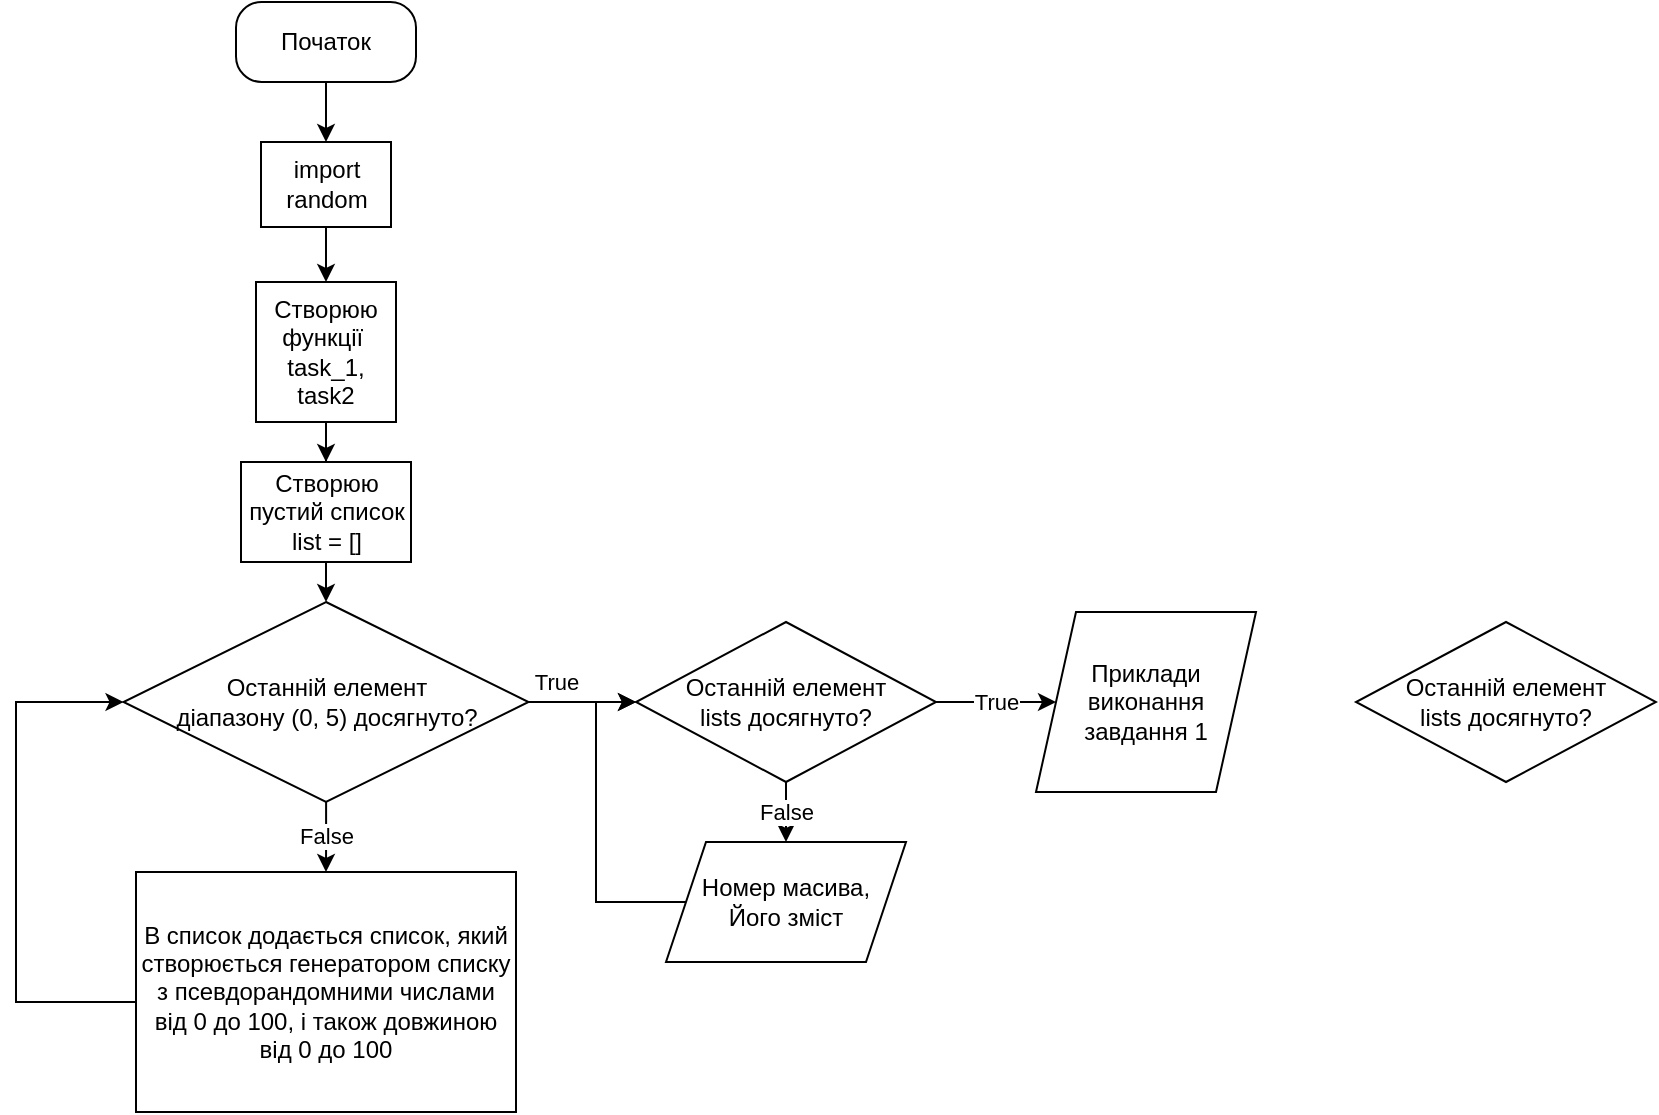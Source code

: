 <mxfile version="26.0.9">
  <diagram name="Страница — 1" id="qWGQlonzMjsD8kdflMPy">
    <mxGraphModel dx="1728" dy="943" grid="1" gridSize="10" guides="1" tooltips="1" connect="1" arrows="1" fold="1" page="1" pageScale="1" pageWidth="827" pageHeight="1169" math="0" shadow="0">
      <root>
        <mxCell id="0" />
        <mxCell id="1" parent="0" />
        <mxCell id="Q6LoFRK1cY-GSkwzo7A9-25" value="" style="edgeStyle=orthogonalEdgeStyle;rounded=0;orthogonalLoop=1;jettySize=auto;html=1;" edge="1" parent="1" source="Q6LoFRK1cY-GSkwzo7A9-1" target="Q6LoFRK1cY-GSkwzo7A9-2">
          <mxGeometry relative="1" as="geometry" />
        </mxCell>
        <mxCell id="Q6LoFRK1cY-GSkwzo7A9-1" value="Початок" style="rounded=1;whiteSpace=wrap;html=1;arcSize=32;" vertex="1" parent="1">
          <mxGeometry x="330" y="30" width="90" height="40" as="geometry" />
        </mxCell>
        <mxCell id="Q6LoFRK1cY-GSkwzo7A9-26" value="" style="edgeStyle=orthogonalEdgeStyle;rounded=0;orthogonalLoop=1;jettySize=auto;html=1;" edge="1" parent="1" source="Q6LoFRK1cY-GSkwzo7A9-2" target="Q6LoFRK1cY-GSkwzo7A9-19">
          <mxGeometry relative="1" as="geometry" />
        </mxCell>
        <mxCell id="Q6LoFRK1cY-GSkwzo7A9-2" value="import random" style="rounded=0;whiteSpace=wrap;html=1;direction=south;" vertex="1" parent="1">
          <mxGeometry x="342.5" y="100" width="65" height="42.5" as="geometry" />
        </mxCell>
        <mxCell id="Q6LoFRK1cY-GSkwzo7A9-8" value="" style="edgeStyle=orthogonalEdgeStyle;rounded=0;orthogonalLoop=1;jettySize=auto;html=1;" edge="1" parent="1" source="Q6LoFRK1cY-GSkwzo7A9-4" target="Q6LoFRK1cY-GSkwzo7A9-7">
          <mxGeometry relative="1" as="geometry" />
        </mxCell>
        <mxCell id="Q6LoFRK1cY-GSkwzo7A9-4" value="Створюю пустий список&lt;div&gt;list = []&lt;/div&gt;" style="whiteSpace=wrap;html=1;rounded=0;" vertex="1" parent="1">
          <mxGeometry x="332.5" y="260" width="85" height="50" as="geometry" />
        </mxCell>
        <mxCell id="Q6LoFRK1cY-GSkwzo7A9-9" value="False" style="edgeStyle=orthogonalEdgeStyle;rounded=0;orthogonalLoop=1;jettySize=auto;html=1;" edge="1" parent="1" source="Q6LoFRK1cY-GSkwzo7A9-7" target="Q6LoFRK1cY-GSkwzo7A9-10">
          <mxGeometry relative="1" as="geometry">
            <mxPoint x="375" y="450" as="targetPoint" />
          </mxGeometry>
        </mxCell>
        <mxCell id="Q6LoFRK1cY-GSkwzo7A9-13" value="True" style="edgeStyle=orthogonalEdgeStyle;rounded=0;orthogonalLoop=1;jettySize=auto;html=1;entryX=0;entryY=0.5;entryDx=0;entryDy=0;" edge="1" parent="1" source="Q6LoFRK1cY-GSkwzo7A9-7" target="Q6LoFRK1cY-GSkwzo7A9-12">
          <mxGeometry x="-0.488" y="10" relative="1" as="geometry">
            <Array as="points" />
            <mxPoint as="offset" />
          </mxGeometry>
        </mxCell>
        <mxCell id="Q6LoFRK1cY-GSkwzo7A9-7" value="Останній елемент&lt;div&gt;діапазону (0, 5) досягнуто?&lt;/div&gt;" style="rhombus;whiteSpace=wrap;html=1;" vertex="1" parent="1">
          <mxGeometry x="273.75" y="330" width="202.5" height="100" as="geometry" />
        </mxCell>
        <mxCell id="Q6LoFRK1cY-GSkwzo7A9-16" style="edgeStyle=orthogonalEdgeStyle;rounded=0;orthogonalLoop=1;jettySize=auto;html=1;entryX=0;entryY=0.5;entryDx=0;entryDy=0;" edge="1" parent="1" source="Q6LoFRK1cY-GSkwzo7A9-10" target="Q6LoFRK1cY-GSkwzo7A9-7">
          <mxGeometry relative="1" as="geometry">
            <Array as="points">
              <mxPoint x="220" y="530" />
              <mxPoint x="220" y="380" />
            </Array>
          </mxGeometry>
        </mxCell>
        <mxCell id="Q6LoFRK1cY-GSkwzo7A9-10" value="В список додається список, який створюється генератором списку&lt;div&gt;з псевдорандомними числами від 0 до 100, і також довжиною від 0 до 100&lt;/div&gt;" style="rounded=0;whiteSpace=wrap;html=1;" vertex="1" parent="1">
          <mxGeometry x="280" y="465" width="190" height="120" as="geometry" />
        </mxCell>
        <mxCell id="Q6LoFRK1cY-GSkwzo7A9-15" value="False" style="edgeStyle=orthogonalEdgeStyle;rounded=0;orthogonalLoop=1;jettySize=auto;html=1;entryX=0.5;entryY=0;entryDx=0;entryDy=0;" edge="1" parent="1" source="Q6LoFRK1cY-GSkwzo7A9-12" target="Q6LoFRK1cY-GSkwzo7A9-14">
          <mxGeometry relative="1" as="geometry" />
        </mxCell>
        <mxCell id="Q6LoFRK1cY-GSkwzo7A9-28" value="True" style="edgeStyle=orthogonalEdgeStyle;rounded=0;orthogonalLoop=1;jettySize=auto;html=1;entryX=0;entryY=0.5;entryDx=0;entryDy=0;" edge="1" parent="1" source="Q6LoFRK1cY-GSkwzo7A9-12" target="Q6LoFRK1cY-GSkwzo7A9-29">
          <mxGeometry relative="1" as="geometry">
            <mxPoint x="760" y="380" as="targetPoint" />
          </mxGeometry>
        </mxCell>
        <mxCell id="Q6LoFRK1cY-GSkwzo7A9-12" value="Останній елемент&lt;div&gt;lists досягнуто?&lt;/div&gt;" style="rhombus;whiteSpace=wrap;html=1;" vertex="1" parent="1">
          <mxGeometry x="530" y="340" width="150" height="80" as="geometry" />
        </mxCell>
        <mxCell id="Q6LoFRK1cY-GSkwzo7A9-17" style="edgeStyle=orthogonalEdgeStyle;rounded=0;orthogonalLoop=1;jettySize=auto;html=1;entryX=0;entryY=0.5;entryDx=0;entryDy=0;" edge="1" parent="1" source="Q6LoFRK1cY-GSkwzo7A9-14" target="Q6LoFRK1cY-GSkwzo7A9-12">
          <mxGeometry relative="1" as="geometry">
            <Array as="points">
              <mxPoint x="510" y="480" />
              <mxPoint x="510" y="380" />
            </Array>
          </mxGeometry>
        </mxCell>
        <mxCell id="Q6LoFRK1cY-GSkwzo7A9-14" value="Номер масива,&lt;br&gt;Його зміст" style="shape=parallelogram;perimeter=parallelogramPerimeter;whiteSpace=wrap;html=1;fixedSize=1;" vertex="1" parent="1">
          <mxGeometry x="545" y="450" width="120" height="60" as="geometry" />
        </mxCell>
        <mxCell id="Q6LoFRK1cY-GSkwzo7A9-23" value="" style="edgeStyle=orthogonalEdgeStyle;rounded=0;orthogonalLoop=1;jettySize=auto;html=1;" edge="1" parent="1" source="Q6LoFRK1cY-GSkwzo7A9-19" target="Q6LoFRK1cY-GSkwzo7A9-4">
          <mxGeometry relative="1" as="geometry" />
        </mxCell>
        <mxCell id="Q6LoFRK1cY-GSkwzo7A9-19" value="Створюю функції&amp;nbsp;&lt;div&gt;task_1,&lt;br&gt;task2&lt;/div&gt;" style="rounded=0;whiteSpace=wrap;html=1;" vertex="1" parent="1">
          <mxGeometry x="340" y="170" width="70" height="70" as="geometry" />
        </mxCell>
        <mxCell id="Q6LoFRK1cY-GSkwzo7A9-27" value="Останній елемент&lt;div&gt;lists досягнуто?&lt;/div&gt;" style="rhombus;whiteSpace=wrap;html=1;" vertex="1" parent="1">
          <mxGeometry x="890" y="340" width="150" height="80" as="geometry" />
        </mxCell>
        <mxCell id="Q6LoFRK1cY-GSkwzo7A9-29" value="Приклади виконання завдання 1" style="shape=parallelogram;perimeter=parallelogramPerimeter;whiteSpace=wrap;html=1;fixedSize=1;" vertex="1" parent="1">
          <mxGeometry x="730" y="335" width="110" height="90" as="geometry" />
        </mxCell>
      </root>
    </mxGraphModel>
  </diagram>
</mxfile>
